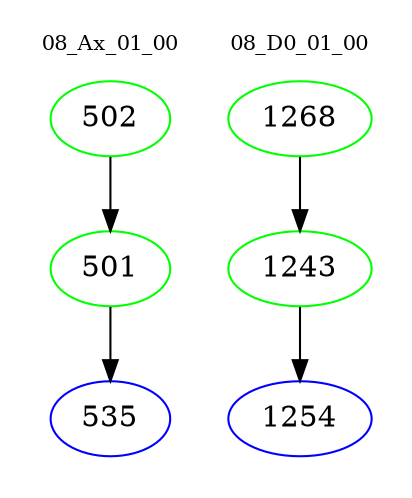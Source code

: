 digraph{
subgraph cluster_0 {
color = white
label = "08_Ax_01_00";
fontsize=10;
T0_502 [label="502", color="green"]
T0_502 -> T0_501 [color="black"]
T0_501 [label="501", color="green"]
T0_501 -> T0_535 [color="black"]
T0_535 [label="535", color="blue"]
}
subgraph cluster_1 {
color = white
label = "08_D0_01_00";
fontsize=10;
T1_1268 [label="1268", color="green"]
T1_1268 -> T1_1243 [color="black"]
T1_1243 [label="1243", color="green"]
T1_1243 -> T1_1254 [color="black"]
T1_1254 [label="1254", color="blue"]
}
}
